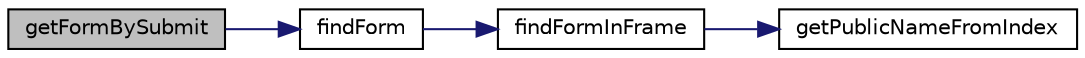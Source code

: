 digraph "getFormBySubmit"
{
  edge [fontname="Helvetica",fontsize="10",labelfontname="Helvetica",labelfontsize="10"];
  node [fontname="Helvetica",fontsize="10",shape=record];
  rankdir="LR";
  Node1 [label="getFormBySubmit",height=0.2,width=0.4,color="black", fillcolor="grey75", style="filled" fontcolor="black"];
  Node1 -> Node2 [color="midnightblue",fontsize="10",style="solid",fontname="Helvetica"];
  Node2 [label="findForm",height=0.2,width=0.4,color="black", fillcolor="white", style="filled",URL="$class_simple_frameset.html#a3e3c9d2cc525472bbbb86d1833980b69"];
  Node2 -> Node3 [color="midnightblue",fontsize="10",style="solid",fontname="Helvetica"];
  Node3 [label="findFormInFrame",height=0.2,width=0.4,color="black", fillcolor="white", style="filled",URL="$class_simple_frameset.html#a4ce8c0ac334b9f24c83c16934cb02bf3"];
  Node3 -> Node4 [color="midnightblue",fontsize="10",style="solid",fontname="Helvetica"];
  Node4 [label="getPublicNameFromIndex",height=0.2,width=0.4,color="black", fillcolor="white", style="filled",URL="$class_simple_frameset.html#ab9c24750944850da40b145d0e299001e"];
}
